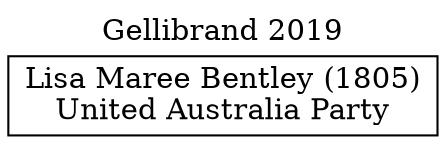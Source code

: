// House preference flow
digraph "Lisa Maree Bentley (1805)_Gellibrand_2019" {
	graph [label="Gellibrand 2019" labelloc=t mclimit=10]
	node [shape=box]
	"Lisa Maree Bentley (1805)" [label="Lisa Maree Bentley (1805)
United Australia Party"]
}
